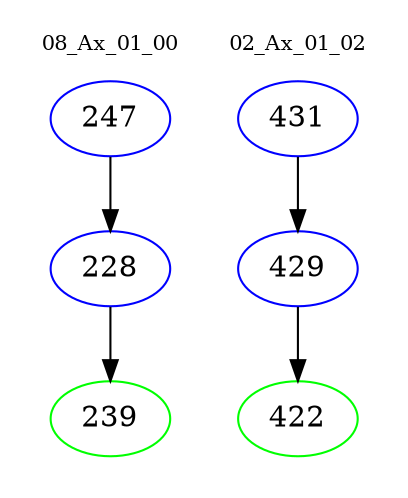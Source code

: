 digraph{
subgraph cluster_0 {
color = white
label = "08_Ax_01_00";
fontsize=10;
T0_247 [label="247", color="blue"]
T0_247 -> T0_228 [color="black"]
T0_228 [label="228", color="blue"]
T0_228 -> T0_239 [color="black"]
T0_239 [label="239", color="green"]
}
subgraph cluster_1 {
color = white
label = "02_Ax_01_02";
fontsize=10;
T1_431 [label="431", color="blue"]
T1_431 -> T1_429 [color="black"]
T1_429 [label="429", color="blue"]
T1_429 -> T1_422 [color="black"]
T1_422 [label="422", color="green"]
}
}
